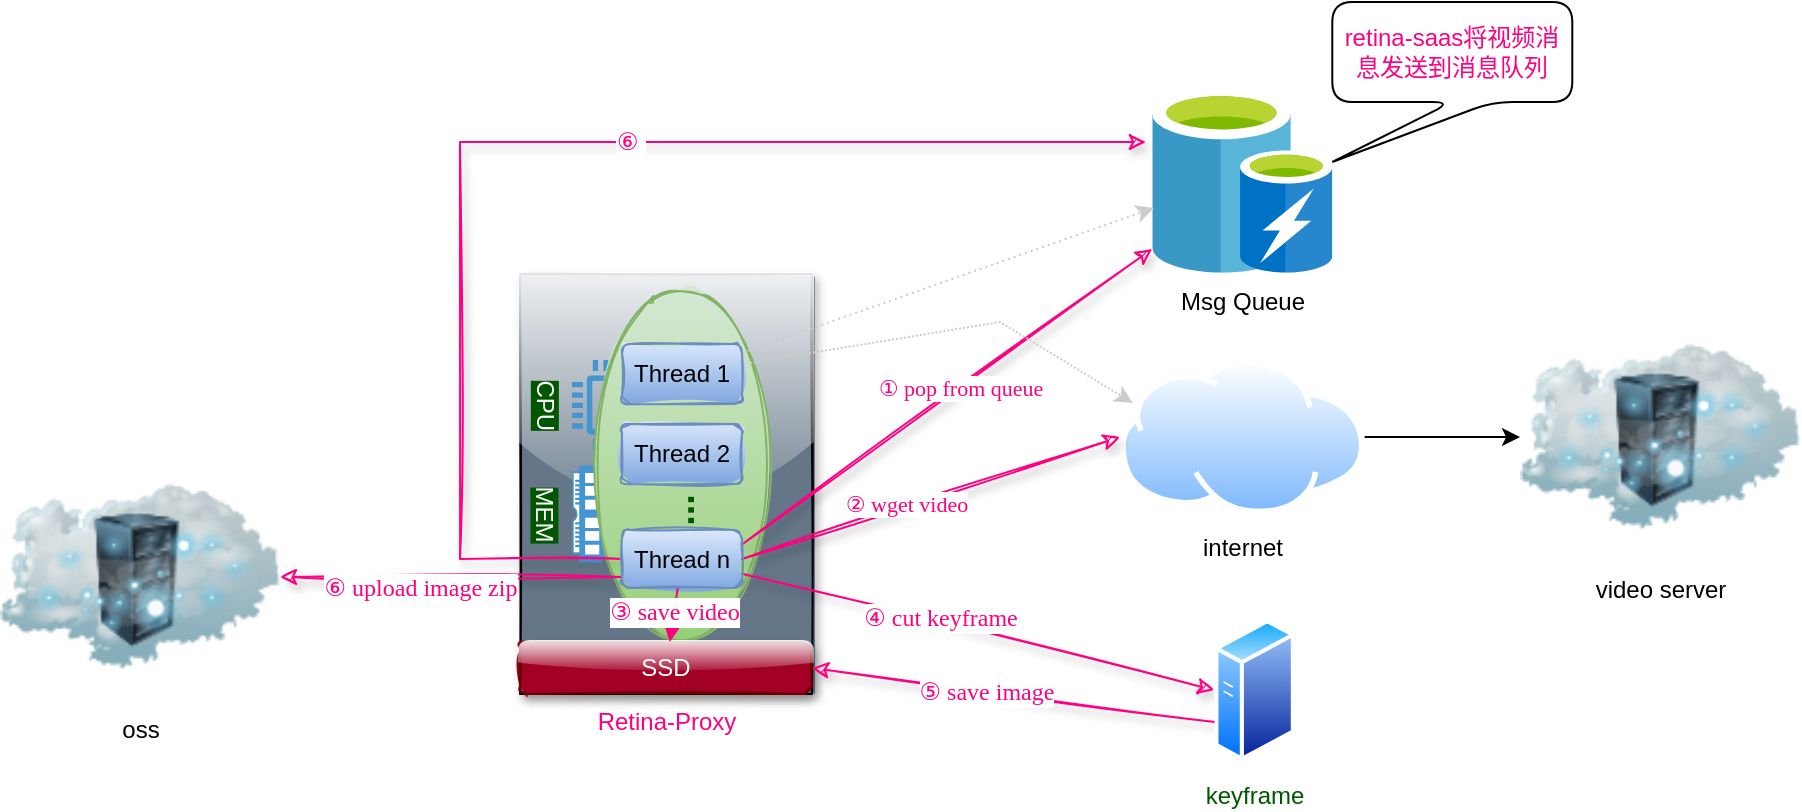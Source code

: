 <mxfile version="14.2.5" type="github" pages="2">
  <diagram id="MYPjSdWGVFOUlxPFfdcc" name="第 1 页">
    <mxGraphModel dx="1613" dy="514" grid="1" gridSize="10" guides="1" tooltips="1" connect="1" arrows="1" fold="1" page="1" pageScale="1" pageWidth="827" pageHeight="1169" math="0" shadow="0">
      <root>
        <mxCell id="0" />
        <mxCell id="1" parent="0" />
        <mxCell id="IicbBos2VGVGDzSF6iaI-23" value="" style="rounded=0;whiteSpace=wrap;html=1;fillColor=#647687;fontColor=#ffffff;sketch=1;shadow=1;glass=1;fillStyle=solid;" vertex="1" parent="1">
          <mxGeometry x="140" y="316" width="146" height="210" as="geometry" />
        </mxCell>
        <mxCell id="IicbBos2VGVGDzSF6iaI-46" value="MEM" style="pointerEvents=1;shadow=0;dashed=0;html=1;strokeColor=none;fillColor=#4495D1;labelPosition=center;verticalLabelPosition=bottom;verticalAlign=top;align=center;outlineConnect=0;shape=mxgraph.veeam.ram;rounded=1;labelBackgroundColor=#005700;fontSize=12;rotation=90;fontColor=#FFFFFF;" vertex="1" parent="1">
          <mxGeometry x="150" y="428" width="48.4" height="16" as="geometry" />
        </mxCell>
        <mxCell id="IicbBos2VGVGDzSF6iaI-44" value="CPU" style="pointerEvents=1;shadow=0;dashed=0;html=1;strokeColor=none;fillColor=#4495D1;labelPosition=center;verticalLabelPosition=bottom;verticalAlign=top;align=center;outlineConnect=0;shape=mxgraph.veeam.cpu;rounded=1;labelBackgroundColor=#005700;fontSize=12;rotation=90;fontColor=#FFFFFF;" vertex="1" parent="1">
          <mxGeometry x="166" y="359.02" width="44.8" height="44.8" as="geometry" />
        </mxCell>
        <mxCell id="IicbBos2VGVGDzSF6iaI-25" value="" style="ellipse;whiteSpace=wrap;html=1;fillColor=#d5e8d4;strokeColor=#82b366;gradientColor=#97d077;sketch=1;" vertex="1" parent="1">
          <mxGeometry x="176" y="326" width="90" height="170" as="geometry" />
        </mxCell>
        <mxCell id="IicbBos2VGVGDzSF6iaI-1" value="video server" style="image;html=1;image=img/lib/clip_art/networking/Cloud_Rack_128x128.png;sketch=1;" vertex="1" parent="1">
          <mxGeometry x="640" y="335.04" width="140" height="125" as="geometry" />
        </mxCell>
        <mxCell id="IicbBos2VGVGDzSF6iaI-13" style="edgeStyle=orthogonalEdgeStyle;rounded=0;orthogonalLoop=1;jettySize=auto;html=1;entryX=0;entryY=0.5;entryDx=0;entryDy=0;" edge="1" parent="1" source="IicbBos2VGVGDzSF6iaI-9" target="IicbBos2VGVGDzSF6iaI-1">
          <mxGeometry relative="1" as="geometry" />
        </mxCell>
        <mxCell id="IicbBos2VGVGDzSF6iaI-9" value="internet" style="aspect=fixed;perimeter=ellipsePerimeter;html=1;align=center;shadow=0;dashed=0;spacingTop=3;image;image=img/lib/active_directory/internet_cloud.svg;sketch=1;" vertex="1" parent="1">
          <mxGeometry x="440" y="359.02" width="122.3" height="77.05" as="geometry" />
        </mxCell>
        <mxCell id="IicbBos2VGVGDzSF6iaI-12" style="rounded=0;orthogonalLoop=1;jettySize=auto;html=1;entryX=0;entryY=0.5;entryDx=0;entryDy=0;exitX=1;exitY=0.5;exitDx=0;exitDy=0;strokeColor=#FF0080;fontColor=#FF0080;sketch=1;shadow=1;" edge="1" parent="1" source="IicbBos2VGVGDzSF6iaI-27" target="IicbBos2VGVGDzSF6iaI-9">
          <mxGeometry relative="1" as="geometry">
            <mxPoint x="240" y="435" as="sourcePoint" />
          </mxGeometry>
        </mxCell>
        <mxCell id="IicbBos2VGVGDzSF6iaI-33" value="&lt;font face=&quot;Comic Sans MS&quot;&gt;② wget video&lt;/font&gt;" style="edgeLabel;html=1;align=center;verticalAlign=middle;resizable=0;points=[];labelBackgroundColor=#ffffff;fontColor=#FF0080;" vertex="1" connectable="0" parent="IicbBos2VGVGDzSF6iaI-12">
          <mxGeometry x="-0.13" y="1" relative="1" as="geometry">
            <mxPoint as="offset" />
          </mxGeometry>
        </mxCell>
        <mxCell id="IicbBos2VGVGDzSF6iaI-21" style="rounded=0;orthogonalLoop=1;jettySize=auto;html=1;exitX=1;exitY=0.25;exitDx=0;exitDy=0;strokeColor=#FF0080;sketch=1;shadow=1;" edge="1" parent="1" source="IicbBos2VGVGDzSF6iaI-27" target="IicbBos2VGVGDzSF6iaI-17">
          <mxGeometry relative="1" as="geometry">
            <mxPoint x="230" y="390" as="sourcePoint" />
          </mxGeometry>
        </mxCell>
        <mxCell id="IicbBos2VGVGDzSF6iaI-32" value="&lt;font face=&quot;Comic Sans MS&quot;&gt;① pop from queue&lt;/font&gt;" style="edgeLabel;html=1;align=center;verticalAlign=middle;resizable=0;points=[];labelBackgroundColor=#ffffff;fontColor=#FF0080;" vertex="1" connectable="0" parent="IicbBos2VGVGDzSF6iaI-21">
          <mxGeometry x="0.057" relative="1" as="geometry">
            <mxPoint as="offset" />
          </mxGeometry>
        </mxCell>
        <mxCell id="IicbBos2VGVGDzSF6iaI-17" value="Msg Queue" style="aspect=fixed;html=1;points=[];align=center;image;fontSize=12;image=img/lib/mscae/Cache_including_Redis.svg;sketch=1;" vertex="1" parent="1">
          <mxGeometry x="456.15" y="226" width="90" height="90" as="geometry" />
        </mxCell>
        <mxCell id="ar8o4VcbqIZuu91L5RCA-3" style="edgeStyle=none;rounded=0;orthogonalLoop=1;jettySize=auto;html=1;labelBackgroundColor=#ffffff;fontSize=12;fontColor=#FFFFFF;align=center;entryX=0;entryY=0.25;entryDx=0;entryDy=0;dashed=1;dashPattern=1 1;strokeColor=#CCCCCC;" edge="1" parent="1" source="IicbBos2VGVGDzSF6iaI-24" target="IicbBos2VGVGDzSF6iaI-9">
          <mxGeometry relative="1" as="geometry">
            <mxPoint x="310" y="380" as="targetPoint" />
            <Array as="points">
              <mxPoint x="380" y="340" />
            </Array>
          </mxGeometry>
        </mxCell>
        <mxCell id="ar8o4VcbqIZuu91L5RCA-4" style="edgeStyle=none;rounded=0;orthogonalLoop=1;jettySize=auto;html=1;entryX=0.009;entryY=0.633;entryDx=0;entryDy=0;entryPerimeter=0;labelBackgroundColor=#ffffff;fontSize=12;fontColor=#FFFFFF;align=center;textOpacity=20;dashed=1;dashPattern=1 2;strokeColor=#CCCCCC;" edge="1" parent="1" source="IicbBos2VGVGDzSF6iaI-24" target="IicbBos2VGVGDzSF6iaI-17">
          <mxGeometry relative="1" as="geometry" />
        </mxCell>
        <mxCell id="IicbBos2VGVGDzSF6iaI-24" value="Thread 1" style="rounded=1;whiteSpace=wrap;html=1;gradientColor=#7ea6e0;fillColor=#dae8fc;strokeColor=#6c8ebf;sketch=1;" vertex="1" parent="1">
          <mxGeometry x="191" y="351" width="60" height="30" as="geometry" />
        </mxCell>
        <mxCell id="IicbBos2VGVGDzSF6iaI-26" value="Thread 2" style="rounded=1;whiteSpace=wrap;html=1;gradientColor=#7ea6e0;fillColor=#dae8fc;strokeColor=#6c8ebf;sketch=1;" vertex="1" parent="1">
          <mxGeometry x="191" y="391" width="60" height="30" as="geometry" />
        </mxCell>
        <mxCell id="IicbBos2VGVGDzSF6iaI-39" style="edgeStyle=none;rounded=0;orthogonalLoop=1;jettySize=auto;html=1;entryX=0;entryY=0.5;entryDx=0;entryDy=0;labelBackgroundColor=none;fontSize=12;align=center;strokeColor=#FF0080;fontColor=#FF0080;sketch=1;shadow=1;" edge="1" parent="1" source="IicbBos2VGVGDzSF6iaI-27" target="IicbBos2VGVGDzSF6iaI-38">
          <mxGeometry relative="1" as="geometry" />
        </mxCell>
        <mxCell id="IicbBos2VGVGDzSF6iaI-40" value="&lt;font face=&quot;Comic Sans MS&quot;&gt;④ cut keyframe&lt;/font&gt;" style="edgeLabel;html=1;align=center;verticalAlign=middle;resizable=0;points=[];fontSize=12;labelBackgroundColor=#ffffff;fontColor=#FF0080;" vertex="1" connectable="0" parent="IicbBos2VGVGDzSF6iaI-39">
          <mxGeometry x="-0.276" y="2" relative="1" as="geometry">
            <mxPoint x="13.07" y="3.03" as="offset" />
          </mxGeometry>
        </mxCell>
        <mxCell id="ar8o4VcbqIZuu91L5RCA-8" style="edgeStyle=orthogonalEdgeStyle;rounded=0;orthogonalLoop=1;jettySize=auto;html=1;labelBackgroundColor=#ffffff;strokeColor=#FF0080;fontSize=12;fontColor=#FF0080;align=center;sketch=1;shadow=1;" edge="1" parent="1" source="IicbBos2VGVGDzSF6iaI-27">
          <mxGeometry relative="1" as="geometry">
            <mxPoint x="453" y="250" as="targetPoint" />
            <Array as="points">
              <mxPoint x="110" y="459" />
              <mxPoint x="110" y="250" />
            </Array>
          </mxGeometry>
        </mxCell>
        <mxCell id="ar8o4VcbqIZuu91L5RCA-9" value="⑥&amp;nbsp;" style="edgeLabel;html=1;align=center;verticalAlign=middle;resizable=0;points=[];fontSize=12;fontColor=#FF0080;" vertex="1" connectable="0" parent="ar8o4VcbqIZuu91L5RCA-8">
          <mxGeometry x="0.181" relative="1" as="geometry">
            <mxPoint x="1" as="offset" />
          </mxGeometry>
        </mxCell>
        <mxCell id="ar8o4VcbqIZuu91L5RCA-13" style="edgeStyle=orthogonalEdgeStyle;rounded=0;orthogonalLoop=1;jettySize=auto;html=1;labelBackgroundColor=#ffffff;strokeColor=#FF0080;fontSize=12;fontColor=#FF0080;align=center;sketch=1;shadow=1;" edge="1" parent="1">
          <mxGeometry relative="1" as="geometry">
            <mxPoint x="191" y="467.5" as="sourcePoint" />
            <mxPoint x="20" y="467.5" as="targetPoint" />
          </mxGeometry>
        </mxCell>
        <mxCell id="ar8o4VcbqIZuu91L5RCA-14" value="&lt;font face=&quot;Comic Sans MS&quot;&gt;⑥ upload image zip&lt;/font&gt;" style="edgeLabel;html=1;align=center;verticalAlign=middle;resizable=0;points=[];fontSize=12;fontColor=#FF0080;" vertex="1" connectable="0" parent="ar8o4VcbqIZuu91L5RCA-13">
          <mxGeometry x="0.322" relative="1" as="geometry">
            <mxPoint x="12" y="5.5" as="offset" />
          </mxGeometry>
        </mxCell>
        <mxCell id="IicbBos2VGVGDzSF6iaI-27" value="Thread n" style="rounded=1;whiteSpace=wrap;html=1;gradientColor=#7ea6e0;fillColor=#dae8fc;strokeColor=#6c8ebf;sketch=1;" vertex="1" parent="1">
          <mxGeometry x="191" y="444" width="60" height="29" as="geometry" />
        </mxCell>
        <mxCell id="IicbBos2VGVGDzSF6iaI-31" value="SSD" style="rounded=1;whiteSpace=wrap;html=1;fillColor=#a20025;strokeColor=#6F0000;fontColor=#ffffff;sketch=1;shadow=1;glass=1;fillStyle=solid;" vertex="1" parent="1">
          <mxGeometry x="140" y="500" width="146" height="26" as="geometry" />
        </mxCell>
        <mxCell id="IicbBos2VGVGDzSF6iaI-36" value="..." style="text;html=1;align=center;verticalAlign=middle;whiteSpace=wrap;rounded=0;horizontal=0;fontStyle=1;fontSize=19;fontColor=#005700;sketch=1;" vertex="1" parent="1">
          <mxGeometry x="201" y="424" width="40" height="20" as="geometry" />
        </mxCell>
        <mxCell id="IicbBos2VGVGDzSF6iaI-37" value="&lt;font face=&quot;Comic Sans MS&quot;&gt;③ save video&lt;/font&gt;" style="edgeStyle=none;rounded=0;orthogonalLoop=1;jettySize=auto;html=1;fontSize=12;align=center;labelBackgroundColor=#ffffff;strokeColor=#FF0080;fontColor=#FF0080;" edge="1" parent="1" source="IicbBos2VGVGDzSF6iaI-27" target="IicbBos2VGVGDzSF6iaI-31">
          <mxGeometry x="-0.131" relative="1" as="geometry">
            <mxPoint as="offset" />
          </mxGeometry>
        </mxCell>
        <mxCell id="IicbBos2VGVGDzSF6iaI-41" style="edgeStyle=none;rounded=0;orthogonalLoop=1;jettySize=auto;html=1;entryX=1;entryY=0.5;entryDx=0;entryDy=0;labelBackgroundColor=#ffffff;fontSize=12;align=center;strokeColor=#FF0080;fontColor=#FF0080;sketch=1;exitX=0;exitY=0.75;exitDx=0;exitDy=0;shadow=1;" edge="1" parent="1" source="IicbBos2VGVGDzSF6iaI-38" target="IicbBos2VGVGDzSF6iaI-31">
          <mxGeometry relative="1" as="geometry" />
        </mxCell>
        <mxCell id="IicbBos2VGVGDzSF6iaI-42" value="&lt;font face=&quot;Comic Sans MS&quot;&gt;⑤ save image&lt;/font&gt;" style="edgeLabel;html=1;align=center;verticalAlign=middle;resizable=0;points=[];fontSize=12;fontColor=#FF0080;" vertex="1" connectable="0" parent="IicbBos2VGVGDzSF6iaI-41">
          <mxGeometry x="0.145" relative="1" as="geometry">
            <mxPoint as="offset" />
          </mxGeometry>
        </mxCell>
        <mxCell id="IicbBos2VGVGDzSF6iaI-38" value="keyframe" style="aspect=fixed;perimeter=ellipsePerimeter;html=1;align=center;shadow=0;dashed=0;spacingTop=3;image;image=img/lib/active_directory/generic_server.svg;rounded=1;labelBackgroundColor=none;fillColor=none;fontSize=12;fontColor=#005700;sketch=1;" vertex="1" parent="1">
          <mxGeometry x="487.15" y="488" width="40.32" height="72" as="geometry" />
        </mxCell>
        <mxCell id="ar8o4VcbqIZuu91L5RCA-5" value="Retina-Proxy" style="text;html=1;strokeColor=none;fillColor=none;align=center;verticalAlign=middle;whiteSpace=wrap;rounded=0;labelBackgroundColor=none;fontSize=12;fontColor=#FF0080;" vertex="1" parent="1">
          <mxGeometry x="168.5" y="530" width="89" height="20" as="geometry" />
        </mxCell>
        <mxCell id="ar8o4VcbqIZuu91L5RCA-7" value="retina-saas将视频消息发送到消息队列" style="shape=callout;whiteSpace=wrap;html=1;perimeter=calloutPerimeter;rounded=1;labelBackgroundColor=none;fillColor=none;fontSize=12;fontColor=#FF0080;position2=0;" vertex="1" parent="1">
          <mxGeometry x="546.15" y="180" width="120" height="80" as="geometry" />
        </mxCell>
        <mxCell id="ar8o4VcbqIZuu91L5RCA-10" value="oss" style="image;html=1;image=img/lib/clip_art/networking/Cloud_Rack_128x128.png" vertex="1" parent="1">
          <mxGeometry x="-120" y="405" width="140" height="125" as="geometry" />
        </mxCell>
      </root>
    </mxGraphModel>
  </diagram>
  <diagram id="78Gz6toIh7LjLcVkDZ_q" name="第 2 页">
    <mxGraphModel dx="786" dy="514" grid="1" gridSize="10" guides="1" tooltips="1" connect="1" arrows="1" fold="1" page="1" pageScale="1" pageWidth="827" pageHeight="1169" math="0" shadow="0">
      <root>
        <mxCell id="EDap7sMRfcAc-rNCG9PM-0" />
        <mxCell id="EDap7sMRfcAc-rNCG9PM-1" parent="EDap7sMRfcAc-rNCG9PM-0" />
      </root>
    </mxGraphModel>
  </diagram>
</mxfile>
